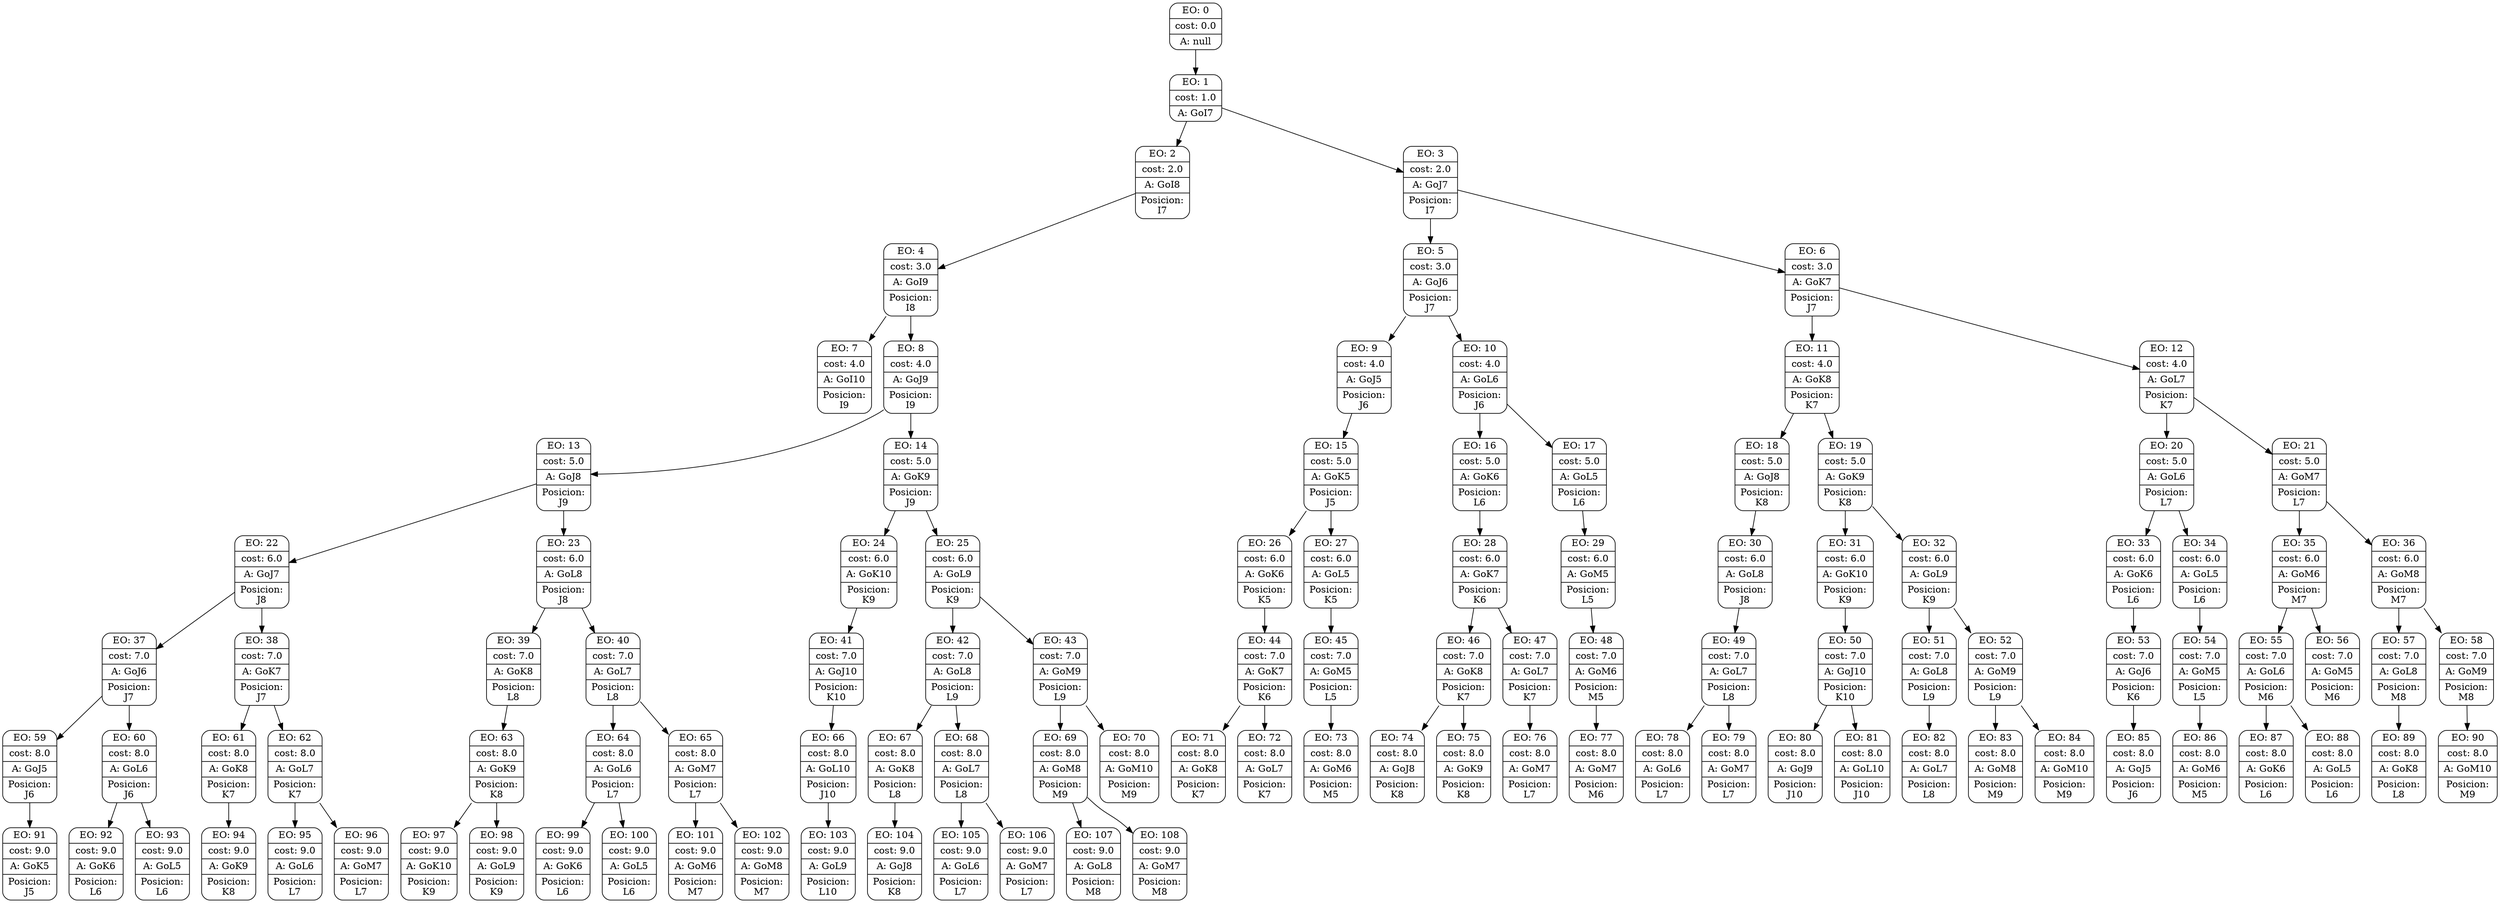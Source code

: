 digraph g {
node [shape = Mrecord];
nodo0[label="{EO: 0|cost: 0.0|A: null}"]
nodo1[label="{EO: 1|cost: 1.0|A: GoI7}"]
nodo2[label="{EO: 2|cost: 2.0|A: GoI8|Posicion:\nI7}"]
nodo4[label="{EO: 4|cost: 3.0|A: GoI9|Posicion:\nI8}"]
nodo7[label="{EO: 7|cost: 4.0|A: GoI10|Posicion:\nI9}"]

nodo4 -> nodo7;
nodo8[label="{EO: 8|cost: 4.0|A: GoJ9|Posicion:\nI9}"]
nodo13[label="{EO: 13|cost: 5.0|A: GoJ8|Posicion:\nJ9}"]
nodo22[label="{EO: 22|cost: 6.0|A: GoJ7|Posicion:\nJ8}"]
nodo37[label="{EO: 37|cost: 7.0|A: GoJ6|Posicion:\nJ7}"]
nodo59[label="{EO: 59|cost: 8.0|A: GoJ5|Posicion:\nJ6}"]
nodo91[label="{EO: 91|cost: 9.0|A: GoK5|Posicion:\nJ5}"]

nodo59 -> nodo91;

nodo37 -> nodo59;
nodo60[label="{EO: 60|cost: 8.0|A: GoL6|Posicion:\nJ6}"]
nodo92[label="{EO: 92|cost: 9.0|A: GoK6|Posicion:\nL6}"]

nodo60 -> nodo92;
nodo93[label="{EO: 93|cost: 9.0|A: GoL5|Posicion:\nL6}"]

nodo60 -> nodo93;

nodo37 -> nodo60;

nodo22 -> nodo37;
nodo38[label="{EO: 38|cost: 7.0|A: GoK7|Posicion:\nJ7}"]
nodo61[label="{EO: 61|cost: 8.0|A: GoK8|Posicion:\nK7}"]
nodo94[label="{EO: 94|cost: 9.0|A: GoK9|Posicion:\nK8}"]

nodo61 -> nodo94;

nodo38 -> nodo61;
nodo62[label="{EO: 62|cost: 8.0|A: GoL7|Posicion:\nK7}"]
nodo95[label="{EO: 95|cost: 9.0|A: GoL6|Posicion:\nL7}"]

nodo62 -> nodo95;
nodo96[label="{EO: 96|cost: 9.0|A: GoM7|Posicion:\nL7}"]

nodo62 -> nodo96;

nodo38 -> nodo62;

nodo22 -> nodo38;

nodo13 -> nodo22;
nodo23[label="{EO: 23|cost: 6.0|A: GoL8|Posicion:\nJ8}"]
nodo39[label="{EO: 39|cost: 7.0|A: GoK8|Posicion:\nL8}"]
nodo63[label="{EO: 63|cost: 8.0|A: GoK9|Posicion:\nK8}"]
nodo97[label="{EO: 97|cost: 9.0|A: GoK10|Posicion:\nK9}"]

nodo63 -> nodo97;
nodo98[label="{EO: 98|cost: 9.0|A: GoL9|Posicion:\nK9}"]

nodo63 -> nodo98;

nodo39 -> nodo63;

nodo23 -> nodo39;
nodo40[label="{EO: 40|cost: 7.0|A: GoL7|Posicion:\nL8}"]
nodo64[label="{EO: 64|cost: 8.0|A: GoL6|Posicion:\nL7}"]
nodo99[label="{EO: 99|cost: 9.0|A: GoK6|Posicion:\nL6}"]

nodo64 -> nodo99;
nodo100[label="{EO: 100|cost: 9.0|A: GoL5|Posicion:\nL6}"]

nodo64 -> nodo100;

nodo40 -> nodo64;
nodo65[label="{EO: 65|cost: 8.0|A: GoM7|Posicion:\nL7}"]
nodo101[label="{EO: 101|cost: 9.0|A: GoM6|Posicion:\nM7}"]

nodo65 -> nodo101;
nodo102[label="{EO: 102|cost: 9.0|A: GoM8|Posicion:\nM7}"]

nodo65 -> nodo102;

nodo40 -> nodo65;

nodo23 -> nodo40;

nodo13 -> nodo23;

nodo8 -> nodo13;
nodo14[label="{EO: 14|cost: 5.0|A: GoK9|Posicion:\nJ9}"]
nodo24[label="{EO: 24|cost: 6.0|A: GoK10|Posicion:\nK9}"]
nodo41[label="{EO: 41|cost: 7.0|A: GoJ10|Posicion:\nK10}"]
nodo66[label="{EO: 66|cost: 8.0|A: GoL10|Posicion:\nJ10}"]
nodo103[label="{EO: 103|cost: 9.0|A: GoL9|Posicion:\nL10}"]

nodo66 -> nodo103;

nodo41 -> nodo66;

nodo24 -> nodo41;

nodo14 -> nodo24;
nodo25[label="{EO: 25|cost: 6.0|A: GoL9|Posicion:\nK9}"]
nodo42[label="{EO: 42|cost: 7.0|A: GoL8|Posicion:\nL9}"]
nodo67[label="{EO: 67|cost: 8.0|A: GoK8|Posicion:\nL8}"]
nodo104[label="{EO: 104|cost: 9.0|A: GoJ8|Posicion:\nK8}"]

nodo67 -> nodo104;

nodo42 -> nodo67;
nodo68[label="{EO: 68|cost: 8.0|A: GoL7|Posicion:\nL8}"]
nodo105[label="{EO: 105|cost: 9.0|A: GoL6|Posicion:\nL7}"]

nodo68 -> nodo105;
nodo106[label="{EO: 106|cost: 9.0|A: GoM7|Posicion:\nL7}"]

nodo68 -> nodo106;

nodo42 -> nodo68;

nodo25 -> nodo42;
nodo43[label="{EO: 43|cost: 7.0|A: GoM9|Posicion:\nL9}"]
nodo69[label="{EO: 69|cost: 8.0|A: GoM8|Posicion:\nM9}"]
nodo107[label="{EO: 107|cost: 9.0|A: GoL8|Posicion:\nM8}"]

nodo69 -> nodo107;
nodo108[label="{EO: 108|cost: 9.0|A: GoM7|Posicion:\nM8}"]

nodo69 -> nodo108;

nodo43 -> nodo69;
nodo70[label="{EO: 70|cost: 8.0|A: GoM10|Posicion:\nM9}"]

nodo43 -> nodo70;

nodo25 -> nodo43;

nodo14 -> nodo25;

nodo8 -> nodo14;

nodo4 -> nodo8;

nodo2 -> nodo4;

nodo1 -> nodo2;
nodo3[label="{EO: 3|cost: 2.0|A: GoJ7|Posicion:\nI7}"]
nodo5[label="{EO: 5|cost: 3.0|A: GoJ6|Posicion:\nJ7}"]
nodo9[label="{EO: 9|cost: 4.0|A: GoJ5|Posicion:\nJ6}"]
nodo15[label="{EO: 15|cost: 5.0|A: GoK5|Posicion:\nJ5}"]
nodo26[label="{EO: 26|cost: 6.0|A: GoK6|Posicion:\nK5}"]
nodo44[label="{EO: 44|cost: 7.0|A: GoK7|Posicion:\nK6}"]
nodo71[label="{EO: 71|cost: 8.0|A: GoK8|Posicion:\nK7}"]

nodo44 -> nodo71;
nodo72[label="{EO: 72|cost: 8.0|A: GoL7|Posicion:\nK7}"]

nodo44 -> nodo72;

nodo26 -> nodo44;

nodo15 -> nodo26;
nodo27[label="{EO: 27|cost: 6.0|A: GoL5|Posicion:\nK5}"]
nodo45[label="{EO: 45|cost: 7.0|A: GoM5|Posicion:\nL5}"]
nodo73[label="{EO: 73|cost: 8.0|A: GoM6|Posicion:\nM5}"]

nodo45 -> nodo73;

nodo27 -> nodo45;

nodo15 -> nodo27;

nodo9 -> nodo15;

nodo5 -> nodo9;
nodo10[label="{EO: 10|cost: 4.0|A: GoL6|Posicion:\nJ6}"]
nodo16[label="{EO: 16|cost: 5.0|A: GoK6|Posicion:\nL6}"]
nodo28[label="{EO: 28|cost: 6.0|A: GoK7|Posicion:\nK6}"]
nodo46[label="{EO: 46|cost: 7.0|A: GoK8|Posicion:\nK7}"]
nodo74[label="{EO: 74|cost: 8.0|A: GoJ8|Posicion:\nK8}"]

nodo46 -> nodo74;
nodo75[label="{EO: 75|cost: 8.0|A: GoK9|Posicion:\nK8}"]

nodo46 -> nodo75;

nodo28 -> nodo46;
nodo47[label="{EO: 47|cost: 7.0|A: GoL7|Posicion:\nK7}"]
nodo76[label="{EO: 76|cost: 8.0|A: GoM7|Posicion:\nL7}"]

nodo47 -> nodo76;

nodo28 -> nodo47;

nodo16 -> nodo28;

nodo10 -> nodo16;
nodo17[label="{EO: 17|cost: 5.0|A: GoL5|Posicion:\nL6}"]
nodo29[label="{EO: 29|cost: 6.0|A: GoM5|Posicion:\nL5}"]
nodo48[label="{EO: 48|cost: 7.0|A: GoM6|Posicion:\nM5}"]
nodo77[label="{EO: 77|cost: 8.0|A: GoM7|Posicion:\nM6}"]

nodo48 -> nodo77;

nodo29 -> nodo48;

nodo17 -> nodo29;

nodo10 -> nodo17;

nodo5 -> nodo10;

nodo3 -> nodo5;
nodo6[label="{EO: 6|cost: 3.0|A: GoK7|Posicion:\nJ7}"]
nodo11[label="{EO: 11|cost: 4.0|A: GoK8|Posicion:\nK7}"]
nodo18[label="{EO: 18|cost: 5.0|A: GoJ8|Posicion:\nK8}"]
nodo30[label="{EO: 30|cost: 6.0|A: GoL8|Posicion:\nJ8}"]
nodo49[label="{EO: 49|cost: 7.0|A: GoL7|Posicion:\nL8}"]
nodo78[label="{EO: 78|cost: 8.0|A: GoL6|Posicion:\nL7}"]

nodo49 -> nodo78;
nodo79[label="{EO: 79|cost: 8.0|A: GoM7|Posicion:\nL7}"]

nodo49 -> nodo79;

nodo30 -> nodo49;

nodo18 -> nodo30;

nodo11 -> nodo18;
nodo19[label="{EO: 19|cost: 5.0|A: GoK9|Posicion:\nK8}"]
nodo31[label="{EO: 31|cost: 6.0|A: GoK10|Posicion:\nK9}"]
nodo50[label="{EO: 50|cost: 7.0|A: GoJ10|Posicion:\nK10}"]
nodo80[label="{EO: 80|cost: 8.0|A: GoJ9|Posicion:\nJ10}"]

nodo50 -> nodo80;
nodo81[label="{EO: 81|cost: 8.0|A: GoL10|Posicion:\nJ10}"]

nodo50 -> nodo81;

nodo31 -> nodo50;

nodo19 -> nodo31;
nodo32[label="{EO: 32|cost: 6.0|A: GoL9|Posicion:\nK9}"]
nodo51[label="{EO: 51|cost: 7.0|A: GoL8|Posicion:\nL9}"]
nodo82[label="{EO: 82|cost: 8.0|A: GoL7|Posicion:\nL8}"]

nodo51 -> nodo82;

nodo32 -> nodo51;
nodo52[label="{EO: 52|cost: 7.0|A: GoM9|Posicion:\nL9}"]
nodo83[label="{EO: 83|cost: 8.0|A: GoM8|Posicion:\nM9}"]

nodo52 -> nodo83;
nodo84[label="{EO: 84|cost: 8.0|A: GoM10|Posicion:\nM9}"]

nodo52 -> nodo84;

nodo32 -> nodo52;

nodo19 -> nodo32;

nodo11 -> nodo19;

nodo6 -> nodo11;
nodo12[label="{EO: 12|cost: 4.0|A: GoL7|Posicion:\nK7}"]
nodo20[label="{EO: 20|cost: 5.0|A: GoL6|Posicion:\nL7}"]
nodo33[label="{EO: 33|cost: 6.0|A: GoK6|Posicion:\nL6}"]
nodo53[label="{EO: 53|cost: 7.0|A: GoJ6|Posicion:\nK6}"]
nodo85[label="{EO: 85|cost: 8.0|A: GoJ5|Posicion:\nJ6}"]

nodo53 -> nodo85;

nodo33 -> nodo53;

nodo20 -> nodo33;
nodo34[label="{EO: 34|cost: 6.0|A: GoL5|Posicion:\nL6}"]
nodo54[label="{EO: 54|cost: 7.0|A: GoM5|Posicion:\nL5}"]
nodo86[label="{EO: 86|cost: 8.0|A: GoM6|Posicion:\nM5}"]

nodo54 -> nodo86;

nodo34 -> nodo54;

nodo20 -> nodo34;

nodo12 -> nodo20;
nodo21[label="{EO: 21|cost: 5.0|A: GoM7|Posicion:\nL7}"]
nodo35[label="{EO: 35|cost: 6.0|A: GoM6|Posicion:\nM7}"]
nodo55[label="{EO: 55|cost: 7.0|A: GoL6|Posicion:\nM6}"]
nodo87[label="{EO: 87|cost: 8.0|A: GoK6|Posicion:\nL6}"]

nodo55 -> nodo87;
nodo88[label="{EO: 88|cost: 8.0|A: GoL5|Posicion:\nL6}"]

nodo55 -> nodo88;

nodo35 -> nodo55;
nodo56[label="{EO: 56|cost: 7.0|A: GoM5|Posicion:\nM6}"]

nodo35 -> nodo56;

nodo21 -> nodo35;
nodo36[label="{EO: 36|cost: 6.0|A: GoM8|Posicion:\nM7}"]
nodo57[label="{EO: 57|cost: 7.0|A: GoL8|Posicion:\nM8}"]
nodo89[label="{EO: 89|cost: 8.0|A: GoK8|Posicion:\nL8}"]

nodo57 -> nodo89;

nodo36 -> nodo57;
nodo58[label="{EO: 58|cost: 7.0|A: GoM9|Posicion:\nM8}"]
nodo90[label="{EO: 90|cost: 8.0|A: GoM10|Posicion:\nM9}"]

nodo58 -> nodo90;

nodo36 -> nodo58;

nodo21 -> nodo36;

nodo12 -> nodo21;

nodo6 -> nodo12;

nodo3 -> nodo6;

nodo1 -> nodo3;

nodo0 -> nodo1;


}